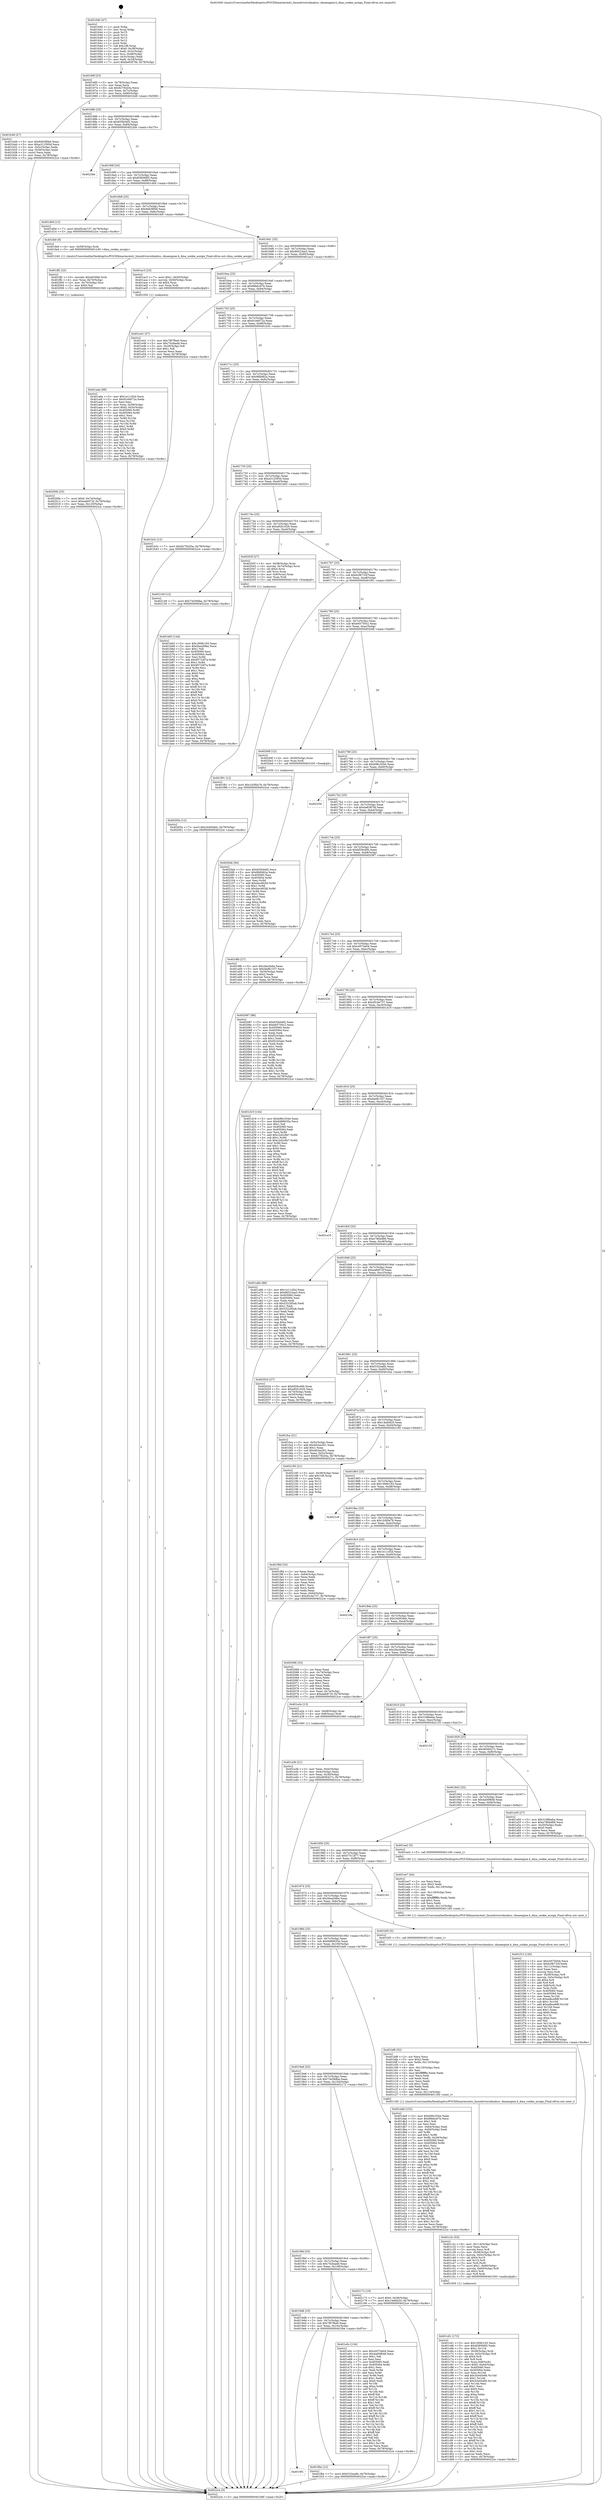 digraph "0x401640" {
  label = "0x401640 (/mnt/c/Users/mathe/Desktop/tcc/POCII/binaries/extr_linuxdriversdmahsu..dmaengine.h_dma_cookie_assign_Final-ollvm.out::main(0))"
  labelloc = "t"
  node[shape=record]

  Entry [label="",width=0.3,height=0.3,shape=circle,fillcolor=black,style=filled]
  "0x40166f" [label="{
     0x40166f [23]\l
     | [instrs]\l
     &nbsp;&nbsp;0x40166f \<+3\>: mov -0x78(%rbp),%eax\l
     &nbsp;&nbsp;0x401672 \<+2\>: mov %eax,%ecx\l
     &nbsp;&nbsp;0x401674 \<+6\>: sub $0x82792d3a,%ecx\l
     &nbsp;&nbsp;0x40167a \<+3\>: mov %eax,-0x7c(%rbp)\l
     &nbsp;&nbsp;0x40167d \<+3\>: mov %ecx,-0x80(%rbp)\l
     &nbsp;&nbsp;0x401680 \<+6\>: je 0000000000401b48 \<main+0x508\>\l
  }"]
  "0x401b48" [label="{
     0x401b48 [27]\l
     | [instrs]\l
     &nbsp;&nbsp;0x401b48 \<+5\>: mov $0x8463f0b6,%eax\l
     &nbsp;&nbsp;0x401b4d \<+5\>: mov $0xa312595d,%ecx\l
     &nbsp;&nbsp;0x401b52 \<+3\>: mov -0x5c(%rbp),%edx\l
     &nbsp;&nbsp;0x401b55 \<+3\>: cmp -0x50(%rbp),%edx\l
     &nbsp;&nbsp;0x401b58 \<+3\>: cmovl %ecx,%eax\l
     &nbsp;&nbsp;0x401b5b \<+3\>: mov %eax,-0x78(%rbp)\l
     &nbsp;&nbsp;0x401b5e \<+5\>: jmp 00000000004022ce \<main+0xc8e\>\l
  }"]
  "0x401686" [label="{
     0x401686 [25]\l
     | [instrs]\l
     &nbsp;&nbsp;0x401686 \<+5\>: jmp 000000000040168b \<main+0x4b\>\l
     &nbsp;&nbsp;0x40168b \<+3\>: mov -0x7c(%rbp),%eax\l
     &nbsp;&nbsp;0x40168e \<+5\>: sub $0x835b0ef2,%eax\l
     &nbsp;&nbsp;0x401693 \<+6\>: mov %eax,-0x84(%rbp)\l
     &nbsp;&nbsp;0x401699 \<+6\>: je 00000000004022bb \<main+0xc7b\>\l
  }"]
  Exit [label="",width=0.3,height=0.3,shape=circle,fillcolor=black,style=filled,peripheries=2]
  "0x4022bb" [label="{
     0x4022bb\l
  }", style=dashed]
  "0x40169f" [label="{
     0x40169f [25]\l
     | [instrs]\l
     &nbsp;&nbsp;0x40169f \<+5\>: jmp 00000000004016a4 \<main+0x64\>\l
     &nbsp;&nbsp;0x4016a4 \<+3\>: mov -0x7c(%rbp),%eax\l
     &nbsp;&nbsp;0x4016a7 \<+5\>: sub $0x838566f2,%eax\l
     &nbsp;&nbsp;0x4016ac \<+6\>: mov %eax,-0x88(%rbp)\l
     &nbsp;&nbsp;0x4016b2 \<+6\>: je 0000000000401d0d \<main+0x6cd\>\l
  }"]
  "0x4020eb" [label="{
     0x4020eb [94]\l
     | [instrs]\l
     &nbsp;&nbsp;0x4020eb \<+5\>: mov $0x835b0ef2,%ecx\l
     &nbsp;&nbsp;0x4020f0 \<+5\>: mov $0x9fdf482a,%edx\l
     &nbsp;&nbsp;0x4020f5 \<+7\>: mov 0x405060,%esi\l
     &nbsp;&nbsp;0x4020fc \<+8\>: mov 0x405064,%r8d\l
     &nbsp;&nbsp;0x402104 \<+3\>: mov %esi,%r9d\l
     &nbsp;&nbsp;0x402107 \<+7\>: add $0x4ec482fd,%r9d\l
     &nbsp;&nbsp;0x40210e \<+4\>: sub $0x1,%r9d\l
     &nbsp;&nbsp;0x402112 \<+7\>: sub $0x4ec482fd,%r9d\l
     &nbsp;&nbsp;0x402119 \<+4\>: imul %r9d,%esi\l
     &nbsp;&nbsp;0x40211d \<+3\>: and $0x1,%esi\l
     &nbsp;&nbsp;0x402120 \<+3\>: cmp $0x0,%esi\l
     &nbsp;&nbsp;0x402123 \<+4\>: sete %r10b\l
     &nbsp;&nbsp;0x402127 \<+4\>: cmp $0xa,%r8d\l
     &nbsp;&nbsp;0x40212b \<+4\>: setl %r11b\l
     &nbsp;&nbsp;0x40212f \<+3\>: mov %r10b,%bl\l
     &nbsp;&nbsp;0x402132 \<+3\>: and %r11b,%bl\l
     &nbsp;&nbsp;0x402135 \<+3\>: xor %r11b,%r10b\l
     &nbsp;&nbsp;0x402138 \<+3\>: or %r10b,%bl\l
     &nbsp;&nbsp;0x40213b \<+3\>: test $0x1,%bl\l
     &nbsp;&nbsp;0x40213e \<+3\>: cmovne %edx,%ecx\l
     &nbsp;&nbsp;0x402141 \<+3\>: mov %ecx,-0x78(%rbp)\l
     &nbsp;&nbsp;0x402144 \<+5\>: jmp 00000000004022ce \<main+0xc8e\>\l
  }"]
  "0x401d0d" [label="{
     0x401d0d [12]\l
     | [instrs]\l
     &nbsp;&nbsp;0x401d0d \<+7\>: movl $0xd5c4e737,-0x78(%rbp)\l
     &nbsp;&nbsp;0x401d14 \<+5\>: jmp 00000000004022ce \<main+0xc8e\>\l
  }"]
  "0x4016b8" [label="{
     0x4016b8 [25]\l
     | [instrs]\l
     &nbsp;&nbsp;0x4016b8 \<+5\>: jmp 00000000004016bd \<main+0x7d\>\l
     &nbsp;&nbsp;0x4016bd \<+3\>: mov -0x7c(%rbp),%eax\l
     &nbsp;&nbsp;0x4016c0 \<+5\>: sub $0x8463f0b6,%eax\l
     &nbsp;&nbsp;0x4016c5 \<+6\>: mov %eax,-0x8c(%rbp)\l
     &nbsp;&nbsp;0x4016cb \<+6\>: je 0000000000401fe9 \<main+0x9a9\>\l
  }"]
  "0x40205a" [label="{
     0x40205a [12]\l
     | [instrs]\l
     &nbsp;&nbsp;0x40205a \<+7\>: movl $0x24493ddc,-0x78(%rbp)\l
     &nbsp;&nbsp;0x402061 \<+5\>: jmp 00000000004022ce \<main+0xc8e\>\l
  }"]
  "0x401fe9" [label="{
     0x401fe9 [9]\l
     | [instrs]\l
     &nbsp;&nbsp;0x401fe9 \<+4\>: mov -0x58(%rbp),%rdi\l
     &nbsp;&nbsp;0x401fed \<+5\>: call 0000000000401240 \<dma_cookie_assign\>\l
     | [calls]\l
     &nbsp;&nbsp;0x401240 \{1\} (/mnt/c/Users/mathe/Desktop/tcc/POCII/binaries/extr_linuxdriversdmahsu..dmaengine.h_dma_cookie_assign_Final-ollvm.out::dma_cookie_assign)\l
  }"]
  "0x4016d1" [label="{
     0x4016d1 [25]\l
     | [instrs]\l
     &nbsp;&nbsp;0x4016d1 \<+5\>: jmp 00000000004016d6 \<main+0x96\>\l
     &nbsp;&nbsp;0x4016d6 \<+3\>: mov -0x7c(%rbp),%eax\l
     &nbsp;&nbsp;0x4016d9 \<+5\>: sub $0x86523aa3,%eax\l
     &nbsp;&nbsp;0x4016de \<+6\>: mov %eax,-0x90(%rbp)\l
     &nbsp;&nbsp;0x4016e4 \<+6\>: je 0000000000401ac3 \<main+0x483\>\l
  }"]
  "0x40200b" [label="{
     0x40200b [25]\l
     | [instrs]\l
     &nbsp;&nbsp;0x40200b \<+7\>: movl $0x0,-0x74(%rbp)\l
     &nbsp;&nbsp;0x402012 \<+7\>: movl $0xeafe972f,-0x78(%rbp)\l
     &nbsp;&nbsp;0x402019 \<+6\>: mov %eax,-0x120(%rbp)\l
     &nbsp;&nbsp;0x40201f \<+5\>: jmp 00000000004022ce \<main+0xc8e\>\l
  }"]
  "0x401ac3" [label="{
     0x401ac3 [23]\l
     | [instrs]\l
     &nbsp;&nbsp;0x401ac3 \<+7\>: movl $0x1,-0x50(%rbp)\l
     &nbsp;&nbsp;0x401aca \<+4\>: movslq -0x50(%rbp),%rax\l
     &nbsp;&nbsp;0x401ace \<+4\>: shl $0x4,%rax\l
     &nbsp;&nbsp;0x401ad2 \<+3\>: mov %rax,%rdi\l
     &nbsp;&nbsp;0x401ad5 \<+5\>: call 0000000000401050 \<malloc@plt\>\l
     | [calls]\l
     &nbsp;&nbsp;0x401050 \{1\} (unknown)\l
  }"]
  "0x4016ea" [label="{
     0x4016ea [25]\l
     | [instrs]\l
     &nbsp;&nbsp;0x4016ea \<+5\>: jmp 00000000004016ef \<main+0xaf\>\l
     &nbsp;&nbsp;0x4016ef \<+3\>: mov -0x7c(%rbp),%eax\l
     &nbsp;&nbsp;0x4016f2 \<+5\>: sub $0x86bbc67b,%eax\l
     &nbsp;&nbsp;0x4016f7 \<+6\>: mov %eax,-0x94(%rbp)\l
     &nbsp;&nbsp;0x4016fd \<+6\>: je 0000000000401e41 \<main+0x801\>\l
  }"]
  "0x401ff2" [label="{
     0x401ff2 [25]\l
     | [instrs]\l
     &nbsp;&nbsp;0x401ff2 \<+10\>: movabs $0x4030b6,%rdi\l
     &nbsp;&nbsp;0x401ffc \<+4\>: mov %rax,-0x70(%rbp)\l
     &nbsp;&nbsp;0x402000 \<+4\>: mov -0x70(%rbp),%rsi\l
     &nbsp;&nbsp;0x402004 \<+2\>: mov $0x0,%al\l
     &nbsp;&nbsp;0x402006 \<+5\>: call 0000000000401040 \<printf@plt\>\l
     | [calls]\l
     &nbsp;&nbsp;0x401040 \{1\} (unknown)\l
  }"]
  "0x401e41" [label="{
     0x401e41 [27]\l
     | [instrs]\l
     &nbsp;&nbsp;0x401e41 \<+5\>: mov $0x7f67fbe0,%eax\l
     &nbsp;&nbsp;0x401e46 \<+5\>: mov $0x75cfaadd,%ecx\l
     &nbsp;&nbsp;0x401e4b \<+3\>: mov -0x29(%rbp),%dl\l
     &nbsp;&nbsp;0x401e4e \<+3\>: test $0x1,%dl\l
     &nbsp;&nbsp;0x401e51 \<+3\>: cmovne %ecx,%eax\l
     &nbsp;&nbsp;0x401e54 \<+3\>: mov %eax,-0x78(%rbp)\l
     &nbsp;&nbsp;0x401e57 \<+5\>: jmp 00000000004022ce \<main+0xc8e\>\l
  }"]
  "0x401703" [label="{
     0x401703 [25]\l
     | [instrs]\l
     &nbsp;&nbsp;0x401703 \<+5\>: jmp 0000000000401708 \<main+0xc8\>\l
     &nbsp;&nbsp;0x401708 \<+3\>: mov -0x7c(%rbp),%eax\l
     &nbsp;&nbsp;0x40170b \<+5\>: sub $0x91eb972a,%eax\l
     &nbsp;&nbsp;0x401710 \<+6\>: mov %eax,-0x98(%rbp)\l
     &nbsp;&nbsp;0x401716 \<+6\>: je 0000000000401b3c \<main+0x4fc\>\l
  }"]
  "0x4019f1" [label="{
     0x4019f1\l
  }", style=dashed]
  "0x401b3c" [label="{
     0x401b3c [12]\l
     | [instrs]\l
     &nbsp;&nbsp;0x401b3c \<+7\>: movl $0x82792d3a,-0x78(%rbp)\l
     &nbsp;&nbsp;0x401b43 \<+5\>: jmp 00000000004022ce \<main+0xc8e\>\l
  }"]
  "0x40171c" [label="{
     0x40171c [25]\l
     | [instrs]\l
     &nbsp;&nbsp;0x40171c \<+5\>: jmp 0000000000401721 \<main+0xe1\>\l
     &nbsp;&nbsp;0x401721 \<+3\>: mov -0x7c(%rbp),%eax\l
     &nbsp;&nbsp;0x401724 \<+5\>: sub $0x9fdf482a,%eax\l
     &nbsp;&nbsp;0x401729 \<+6\>: mov %eax,-0x9c(%rbp)\l
     &nbsp;&nbsp;0x40172f \<+6\>: je 0000000000402149 \<main+0xb09\>\l
  }"]
  "0x401fbe" [label="{
     0x401fbe [12]\l
     | [instrs]\l
     &nbsp;&nbsp;0x401fbe \<+7\>: movl $0xf102ea6b,-0x78(%rbp)\l
     &nbsp;&nbsp;0x401fc5 \<+5\>: jmp 00000000004022ce \<main+0xc8e\>\l
  }"]
  "0x402149" [label="{
     0x402149 [12]\l
     | [instrs]\l
     &nbsp;&nbsp;0x402149 \<+7\>: movl $0x73e59dba,-0x78(%rbp)\l
     &nbsp;&nbsp;0x402150 \<+5\>: jmp 00000000004022ce \<main+0xc8e\>\l
  }"]
  "0x401735" [label="{
     0x401735 [25]\l
     | [instrs]\l
     &nbsp;&nbsp;0x401735 \<+5\>: jmp 000000000040173a \<main+0xfa\>\l
     &nbsp;&nbsp;0x40173a \<+3\>: mov -0x7c(%rbp),%eax\l
     &nbsp;&nbsp;0x40173d \<+5\>: sub $0xa312595d,%eax\l
     &nbsp;&nbsp;0x401742 \<+6\>: mov %eax,-0xa0(%rbp)\l
     &nbsp;&nbsp;0x401748 \<+6\>: je 0000000000401b63 \<main+0x523\>\l
  }"]
  "0x401f13" [label="{
     0x401f13 [126]\l
     | [instrs]\l
     &nbsp;&nbsp;0x401f13 \<+5\>: mov $0xc0570e04,%ecx\l
     &nbsp;&nbsp;0x401f18 \<+5\>: mov $0xb2f6733f,%edx\l
     &nbsp;&nbsp;0x401f1d \<+6\>: mov -0x11c(%rbp),%esi\l
     &nbsp;&nbsp;0x401f23 \<+3\>: imul %eax,%esi\l
     &nbsp;&nbsp;0x401f26 \<+3\>: movslq %esi,%rdi\l
     &nbsp;&nbsp;0x401f29 \<+4\>: mov -0x58(%rbp),%r8\l
     &nbsp;&nbsp;0x401f2d \<+4\>: movslq -0x5c(%rbp),%r9\l
     &nbsp;&nbsp;0x401f31 \<+4\>: shl $0x4,%r9\l
     &nbsp;&nbsp;0x401f35 \<+3\>: add %r9,%r8\l
     &nbsp;&nbsp;0x401f38 \<+4\>: mov 0x8(%r8),%r8\l
     &nbsp;&nbsp;0x401f3c \<+3\>: mov %rdi,(%r8)\l
     &nbsp;&nbsp;0x401f3f \<+7\>: mov 0x405060,%eax\l
     &nbsp;&nbsp;0x401f46 \<+7\>: mov 0x405064,%esi\l
     &nbsp;&nbsp;0x401f4d \<+3\>: mov %eax,%r10d\l
     &nbsp;&nbsp;0x401f50 \<+7\>: sub $0xadbce88f,%r10d\l
     &nbsp;&nbsp;0x401f57 \<+4\>: sub $0x1,%r10d\l
     &nbsp;&nbsp;0x401f5b \<+7\>: add $0xadbce88f,%r10d\l
     &nbsp;&nbsp;0x401f62 \<+4\>: imul %r10d,%eax\l
     &nbsp;&nbsp;0x401f66 \<+3\>: and $0x1,%eax\l
     &nbsp;&nbsp;0x401f69 \<+3\>: cmp $0x0,%eax\l
     &nbsp;&nbsp;0x401f6c \<+4\>: sete %r11b\l
     &nbsp;&nbsp;0x401f70 \<+3\>: cmp $0xa,%esi\l
     &nbsp;&nbsp;0x401f73 \<+3\>: setl %bl\l
     &nbsp;&nbsp;0x401f76 \<+3\>: mov %r11b,%r14b\l
     &nbsp;&nbsp;0x401f79 \<+3\>: and %bl,%r14b\l
     &nbsp;&nbsp;0x401f7c \<+3\>: xor %bl,%r11b\l
     &nbsp;&nbsp;0x401f7f \<+3\>: or %r11b,%r14b\l
     &nbsp;&nbsp;0x401f82 \<+4\>: test $0x1,%r14b\l
     &nbsp;&nbsp;0x401f86 \<+3\>: cmovne %edx,%ecx\l
     &nbsp;&nbsp;0x401f89 \<+3\>: mov %ecx,-0x78(%rbp)\l
     &nbsp;&nbsp;0x401f8c \<+5\>: jmp 00000000004022ce \<main+0xc8e\>\l
  }"]
  "0x401b63" [label="{
     0x401b63 [144]\l
     | [instrs]\l
     &nbsp;&nbsp;0x401b63 \<+5\>: mov $0x1908c193,%eax\l
     &nbsp;&nbsp;0x401b68 \<+5\>: mov $0x5bea59be,%ecx\l
     &nbsp;&nbsp;0x401b6d \<+2\>: mov $0x1,%dl\l
     &nbsp;&nbsp;0x401b6f \<+7\>: mov 0x405060,%esi\l
     &nbsp;&nbsp;0x401b76 \<+7\>: mov 0x405064,%edi\l
     &nbsp;&nbsp;0x401b7d \<+3\>: mov %esi,%r8d\l
     &nbsp;&nbsp;0x401b80 \<+7\>: add $0x95724f7a,%r8d\l
     &nbsp;&nbsp;0x401b87 \<+4\>: sub $0x1,%r8d\l
     &nbsp;&nbsp;0x401b8b \<+7\>: sub $0x95724f7a,%r8d\l
     &nbsp;&nbsp;0x401b92 \<+4\>: imul %r8d,%esi\l
     &nbsp;&nbsp;0x401b96 \<+3\>: and $0x1,%esi\l
     &nbsp;&nbsp;0x401b99 \<+3\>: cmp $0x0,%esi\l
     &nbsp;&nbsp;0x401b9c \<+4\>: sete %r9b\l
     &nbsp;&nbsp;0x401ba0 \<+3\>: cmp $0xa,%edi\l
     &nbsp;&nbsp;0x401ba3 \<+4\>: setl %r10b\l
     &nbsp;&nbsp;0x401ba7 \<+3\>: mov %r9b,%r11b\l
     &nbsp;&nbsp;0x401baa \<+4\>: xor $0xff,%r11b\l
     &nbsp;&nbsp;0x401bae \<+3\>: mov %r10b,%bl\l
     &nbsp;&nbsp;0x401bb1 \<+3\>: xor $0xff,%bl\l
     &nbsp;&nbsp;0x401bb4 \<+3\>: xor $0x0,%dl\l
     &nbsp;&nbsp;0x401bb7 \<+3\>: mov %r11b,%r14b\l
     &nbsp;&nbsp;0x401bba \<+4\>: and $0x0,%r14b\l
     &nbsp;&nbsp;0x401bbe \<+3\>: and %dl,%r9b\l
     &nbsp;&nbsp;0x401bc1 \<+3\>: mov %bl,%r15b\l
     &nbsp;&nbsp;0x401bc4 \<+4\>: and $0x0,%r15b\l
     &nbsp;&nbsp;0x401bc8 \<+3\>: and %dl,%r10b\l
     &nbsp;&nbsp;0x401bcb \<+3\>: or %r9b,%r14b\l
     &nbsp;&nbsp;0x401bce \<+3\>: or %r10b,%r15b\l
     &nbsp;&nbsp;0x401bd1 \<+3\>: xor %r15b,%r14b\l
     &nbsp;&nbsp;0x401bd4 \<+3\>: or %bl,%r11b\l
     &nbsp;&nbsp;0x401bd7 \<+4\>: xor $0xff,%r11b\l
     &nbsp;&nbsp;0x401bdb \<+3\>: or $0x0,%dl\l
     &nbsp;&nbsp;0x401bde \<+3\>: and %dl,%r11b\l
     &nbsp;&nbsp;0x401be1 \<+3\>: or %r11b,%r14b\l
     &nbsp;&nbsp;0x401be4 \<+4\>: test $0x1,%r14b\l
     &nbsp;&nbsp;0x401be8 \<+3\>: cmovne %ecx,%eax\l
     &nbsp;&nbsp;0x401beb \<+3\>: mov %eax,-0x78(%rbp)\l
     &nbsp;&nbsp;0x401bee \<+5\>: jmp 00000000004022ce \<main+0xc8e\>\l
  }"]
  "0x40174e" [label="{
     0x40174e [25]\l
     | [instrs]\l
     &nbsp;&nbsp;0x40174e \<+5\>: jmp 0000000000401753 \<main+0x113\>\l
     &nbsp;&nbsp;0x401753 \<+3\>: mov -0x7c(%rbp),%eax\l
     &nbsp;&nbsp;0x401756 \<+5\>: sub $0xa92b1626,%eax\l
     &nbsp;&nbsp;0x40175b \<+6\>: mov %eax,-0xa4(%rbp)\l
     &nbsp;&nbsp;0x401761 \<+6\>: je 000000000040203f \<main+0x9ff\>\l
  }"]
  "0x401ee7" [label="{
     0x401ee7 [44]\l
     | [instrs]\l
     &nbsp;&nbsp;0x401ee7 \<+2\>: xor %ecx,%ecx\l
     &nbsp;&nbsp;0x401ee9 \<+5\>: mov $0x2,%edx\l
     &nbsp;&nbsp;0x401eee \<+6\>: mov %edx,-0x118(%rbp)\l
     &nbsp;&nbsp;0x401ef4 \<+1\>: cltd\l
     &nbsp;&nbsp;0x401ef5 \<+6\>: mov -0x118(%rbp),%esi\l
     &nbsp;&nbsp;0x401efb \<+2\>: idiv %esi\l
     &nbsp;&nbsp;0x401efd \<+6\>: imul $0xfffffffe,%edx,%edx\l
     &nbsp;&nbsp;0x401f03 \<+3\>: sub $0x1,%ecx\l
     &nbsp;&nbsp;0x401f06 \<+2\>: sub %ecx,%edx\l
     &nbsp;&nbsp;0x401f08 \<+6\>: mov %edx,-0x11c(%rbp)\l
     &nbsp;&nbsp;0x401f0e \<+5\>: call 0000000000401160 \<next_i\>\l
     | [calls]\l
     &nbsp;&nbsp;0x401160 \{1\} (/mnt/c/Users/mathe/Desktop/tcc/POCII/binaries/extr_linuxdriversdmahsu..dmaengine.h_dma_cookie_assign_Final-ollvm.out::next_i)\l
  }"]
  "0x40203f" [label="{
     0x40203f [27]\l
     | [instrs]\l
     &nbsp;&nbsp;0x40203f \<+4\>: mov -0x58(%rbp),%rax\l
     &nbsp;&nbsp;0x402043 \<+4\>: movslq -0x74(%rbp),%rcx\l
     &nbsp;&nbsp;0x402047 \<+4\>: shl $0x4,%rcx\l
     &nbsp;&nbsp;0x40204b \<+3\>: add %rcx,%rax\l
     &nbsp;&nbsp;0x40204e \<+4\>: mov 0x8(%rax),%rax\l
     &nbsp;&nbsp;0x402052 \<+3\>: mov %rax,%rdi\l
     &nbsp;&nbsp;0x402055 \<+5\>: call 0000000000401030 \<free@plt\>\l
     | [calls]\l
     &nbsp;&nbsp;0x401030 \{1\} (unknown)\l
  }"]
  "0x401767" [label="{
     0x401767 [25]\l
     | [instrs]\l
     &nbsp;&nbsp;0x401767 \<+5\>: jmp 000000000040176c \<main+0x12c\>\l
     &nbsp;&nbsp;0x40176c \<+3\>: mov -0x7c(%rbp),%eax\l
     &nbsp;&nbsp;0x40176f \<+5\>: sub $0xb2f6733f,%eax\l
     &nbsp;&nbsp;0x401774 \<+6\>: mov %eax,-0xa8(%rbp)\l
     &nbsp;&nbsp;0x40177a \<+6\>: je 0000000000401f91 \<main+0x951\>\l
  }"]
  "0x4019d8" [label="{
     0x4019d8 [25]\l
     | [instrs]\l
     &nbsp;&nbsp;0x4019d8 \<+5\>: jmp 00000000004019dd \<main+0x39d\>\l
     &nbsp;&nbsp;0x4019dd \<+3\>: mov -0x7c(%rbp),%eax\l
     &nbsp;&nbsp;0x4019e0 \<+5\>: sub $0x7f67fbe0,%eax\l
     &nbsp;&nbsp;0x4019e5 \<+6\>: mov %eax,-0x10c(%rbp)\l
     &nbsp;&nbsp;0x4019eb \<+6\>: je 0000000000401fbe \<main+0x97e\>\l
  }"]
  "0x401f91" [label="{
     0x401f91 [12]\l
     | [instrs]\l
     &nbsp;&nbsp;0x401f91 \<+7\>: movl $0x1b5f0a78,-0x78(%rbp)\l
     &nbsp;&nbsp;0x401f98 \<+5\>: jmp 00000000004022ce \<main+0xc8e\>\l
  }"]
  "0x401780" [label="{
     0x401780 [25]\l
     | [instrs]\l
     &nbsp;&nbsp;0x401780 \<+5\>: jmp 0000000000401785 \<main+0x145\>\l
     &nbsp;&nbsp;0x401785 \<+3\>: mov -0x7c(%rbp),%eax\l
     &nbsp;&nbsp;0x401788 \<+5\>: sub $0xb65750c2,%eax\l
     &nbsp;&nbsp;0x40178d \<+6\>: mov %eax,-0xac(%rbp)\l
     &nbsp;&nbsp;0x401793 \<+6\>: je 00000000004020df \<main+0xa9f\>\l
  }"]
  "0x401e5c" [label="{
     0x401e5c [134]\l
     | [instrs]\l
     &nbsp;&nbsp;0x401e5c \<+5\>: mov $0xc0570e04,%eax\l
     &nbsp;&nbsp;0x401e61 \<+5\>: mov $0x4a00f648,%ecx\l
     &nbsp;&nbsp;0x401e66 \<+2\>: mov $0x1,%dl\l
     &nbsp;&nbsp;0x401e68 \<+2\>: xor %esi,%esi\l
     &nbsp;&nbsp;0x401e6a \<+7\>: mov 0x405060,%edi\l
     &nbsp;&nbsp;0x401e71 \<+8\>: mov 0x405064,%r8d\l
     &nbsp;&nbsp;0x401e79 \<+3\>: sub $0x1,%esi\l
     &nbsp;&nbsp;0x401e7c \<+3\>: mov %edi,%r9d\l
     &nbsp;&nbsp;0x401e7f \<+3\>: add %esi,%r9d\l
     &nbsp;&nbsp;0x401e82 \<+4\>: imul %r9d,%edi\l
     &nbsp;&nbsp;0x401e86 \<+3\>: and $0x1,%edi\l
     &nbsp;&nbsp;0x401e89 \<+3\>: cmp $0x0,%edi\l
     &nbsp;&nbsp;0x401e8c \<+4\>: sete %r10b\l
     &nbsp;&nbsp;0x401e90 \<+4\>: cmp $0xa,%r8d\l
     &nbsp;&nbsp;0x401e94 \<+4\>: setl %r11b\l
     &nbsp;&nbsp;0x401e98 \<+3\>: mov %r10b,%bl\l
     &nbsp;&nbsp;0x401e9b \<+3\>: xor $0xff,%bl\l
     &nbsp;&nbsp;0x401e9e \<+3\>: mov %r11b,%r14b\l
     &nbsp;&nbsp;0x401ea1 \<+4\>: xor $0xff,%r14b\l
     &nbsp;&nbsp;0x401ea5 \<+3\>: xor $0x1,%dl\l
     &nbsp;&nbsp;0x401ea8 \<+3\>: mov %bl,%r15b\l
     &nbsp;&nbsp;0x401eab \<+4\>: and $0xff,%r15b\l
     &nbsp;&nbsp;0x401eaf \<+3\>: and %dl,%r10b\l
     &nbsp;&nbsp;0x401eb2 \<+3\>: mov %r14b,%r12b\l
     &nbsp;&nbsp;0x401eb5 \<+4\>: and $0xff,%r12b\l
     &nbsp;&nbsp;0x401eb9 \<+3\>: and %dl,%r11b\l
     &nbsp;&nbsp;0x401ebc \<+3\>: or %r10b,%r15b\l
     &nbsp;&nbsp;0x401ebf \<+3\>: or %r11b,%r12b\l
     &nbsp;&nbsp;0x401ec2 \<+3\>: xor %r12b,%r15b\l
     &nbsp;&nbsp;0x401ec5 \<+3\>: or %r14b,%bl\l
     &nbsp;&nbsp;0x401ec8 \<+3\>: xor $0xff,%bl\l
     &nbsp;&nbsp;0x401ecb \<+3\>: or $0x1,%dl\l
     &nbsp;&nbsp;0x401ece \<+2\>: and %dl,%bl\l
     &nbsp;&nbsp;0x401ed0 \<+3\>: or %bl,%r15b\l
     &nbsp;&nbsp;0x401ed3 \<+4\>: test $0x1,%r15b\l
     &nbsp;&nbsp;0x401ed7 \<+3\>: cmovne %ecx,%eax\l
     &nbsp;&nbsp;0x401eda \<+3\>: mov %eax,-0x78(%rbp)\l
     &nbsp;&nbsp;0x401edd \<+5\>: jmp 00000000004022ce \<main+0xc8e\>\l
  }"]
  "0x4020df" [label="{
     0x4020df [12]\l
     | [instrs]\l
     &nbsp;&nbsp;0x4020df \<+4\>: mov -0x58(%rbp),%rax\l
     &nbsp;&nbsp;0x4020e3 \<+3\>: mov %rax,%rdi\l
     &nbsp;&nbsp;0x4020e6 \<+5\>: call 0000000000401030 \<free@plt\>\l
     | [calls]\l
     &nbsp;&nbsp;0x401030 \{1\} (unknown)\l
  }"]
  "0x401799" [label="{
     0x401799 [25]\l
     | [instrs]\l
     &nbsp;&nbsp;0x401799 \<+5\>: jmp 000000000040179e \<main+0x15e\>\l
     &nbsp;&nbsp;0x40179e \<+3\>: mov -0x7c(%rbp),%eax\l
     &nbsp;&nbsp;0x4017a1 \<+5\>: sub $0xb96c3544,%eax\l
     &nbsp;&nbsp;0x4017a6 \<+6\>: mov %eax,-0xb0(%rbp)\l
     &nbsp;&nbsp;0x4017ac \<+6\>: je 0000000000402250 \<main+0xc10\>\l
  }"]
  "0x4019bf" [label="{
     0x4019bf [25]\l
     | [instrs]\l
     &nbsp;&nbsp;0x4019bf \<+5\>: jmp 00000000004019c4 \<main+0x384\>\l
     &nbsp;&nbsp;0x4019c4 \<+3\>: mov -0x7c(%rbp),%eax\l
     &nbsp;&nbsp;0x4019c7 \<+5\>: sub $0x75cfaadd,%eax\l
     &nbsp;&nbsp;0x4019cc \<+6\>: mov %eax,-0x108(%rbp)\l
     &nbsp;&nbsp;0x4019d2 \<+6\>: je 0000000000401e5c \<main+0x81c\>\l
  }"]
  "0x402250" [label="{
     0x402250\l
  }", style=dashed]
  "0x4017b2" [label="{
     0x4017b2 [25]\l
     | [instrs]\l
     &nbsp;&nbsp;0x4017b2 \<+5\>: jmp 00000000004017b7 \<main+0x177\>\l
     &nbsp;&nbsp;0x4017b7 \<+3\>: mov -0x7c(%rbp),%eax\l
     &nbsp;&nbsp;0x4017ba \<+5\>: sub $0xbe8387fd,%eax\l
     &nbsp;&nbsp;0x4017bf \<+6\>: mov %eax,-0xb4(%rbp)\l
     &nbsp;&nbsp;0x4017c5 \<+6\>: je 00000000004019fb \<main+0x3bb\>\l
  }"]
  "0x402172" [label="{
     0x402172 [19]\l
     | [instrs]\l
     &nbsp;&nbsp;0x402172 \<+7\>: movl $0x0,-0x38(%rbp)\l
     &nbsp;&nbsp;0x402179 \<+7\>: movl $0x14efd420,-0x78(%rbp)\l
     &nbsp;&nbsp;0x402180 \<+5\>: jmp 00000000004022ce \<main+0xc8e\>\l
  }"]
  "0x4019fb" [label="{
     0x4019fb [27]\l
     | [instrs]\l
     &nbsp;&nbsp;0x4019fb \<+5\>: mov $0x2fac0e6a,%eax\l
     &nbsp;&nbsp;0x401a00 \<+5\>: mov $0xdad81337,%ecx\l
     &nbsp;&nbsp;0x401a05 \<+3\>: mov -0x34(%rbp),%edx\l
     &nbsp;&nbsp;0x401a08 \<+3\>: cmp $0x2,%edx\l
     &nbsp;&nbsp;0x401a0b \<+3\>: cmovne %ecx,%eax\l
     &nbsp;&nbsp;0x401a0e \<+3\>: mov %eax,-0x78(%rbp)\l
     &nbsp;&nbsp;0x401a11 \<+5\>: jmp 00000000004022ce \<main+0xc8e\>\l
  }"]
  "0x4017cb" [label="{
     0x4017cb [25]\l
     | [instrs]\l
     &nbsp;&nbsp;0x4017cb \<+5\>: jmp 00000000004017d0 \<main+0x190\>\l
     &nbsp;&nbsp;0x4017d0 \<+3\>: mov -0x7c(%rbp),%eax\l
     &nbsp;&nbsp;0x4017d3 \<+5\>: sub $0xbf29cd0b,%eax\l
     &nbsp;&nbsp;0x4017d8 \<+6\>: mov %eax,-0xb8(%rbp)\l
     &nbsp;&nbsp;0x4017de \<+6\>: je 0000000000402087 \<main+0xa47\>\l
  }"]
  "0x4022ce" [label="{
     0x4022ce [5]\l
     | [instrs]\l
     &nbsp;&nbsp;0x4022ce \<+5\>: jmp 000000000040166f \<main+0x2f\>\l
  }"]
  "0x401640" [label="{
     0x401640 [47]\l
     | [instrs]\l
     &nbsp;&nbsp;0x401640 \<+1\>: push %rbp\l
     &nbsp;&nbsp;0x401641 \<+3\>: mov %rsp,%rbp\l
     &nbsp;&nbsp;0x401644 \<+2\>: push %r15\l
     &nbsp;&nbsp;0x401646 \<+2\>: push %r14\l
     &nbsp;&nbsp;0x401648 \<+2\>: push %r13\l
     &nbsp;&nbsp;0x40164a \<+2\>: push %r12\l
     &nbsp;&nbsp;0x40164c \<+1\>: push %rbx\l
     &nbsp;&nbsp;0x40164d \<+7\>: sub $0x108,%rsp\l
     &nbsp;&nbsp;0x401654 \<+7\>: movl $0x0,-0x38(%rbp)\l
     &nbsp;&nbsp;0x40165b \<+3\>: mov %edi,-0x3c(%rbp)\l
     &nbsp;&nbsp;0x40165e \<+4\>: mov %rsi,-0x48(%rbp)\l
     &nbsp;&nbsp;0x401662 \<+3\>: mov -0x3c(%rbp),%edi\l
     &nbsp;&nbsp;0x401665 \<+3\>: mov %edi,-0x34(%rbp)\l
     &nbsp;&nbsp;0x401668 \<+7\>: movl $0xbe8387fd,-0x78(%rbp)\l
  }"]
  "0x4019a6" [label="{
     0x4019a6 [25]\l
     | [instrs]\l
     &nbsp;&nbsp;0x4019a6 \<+5\>: jmp 00000000004019ab \<main+0x36b\>\l
     &nbsp;&nbsp;0x4019ab \<+3\>: mov -0x7c(%rbp),%eax\l
     &nbsp;&nbsp;0x4019ae \<+5\>: sub $0x73e59dba,%eax\l
     &nbsp;&nbsp;0x4019b3 \<+6\>: mov %eax,-0x104(%rbp)\l
     &nbsp;&nbsp;0x4019b9 \<+6\>: je 0000000000402172 \<main+0xb32\>\l
  }"]
  "0x402087" [label="{
     0x402087 [88]\l
     | [instrs]\l
     &nbsp;&nbsp;0x402087 \<+5\>: mov $0x835b0ef2,%eax\l
     &nbsp;&nbsp;0x40208c \<+5\>: mov $0xb65750c2,%ecx\l
     &nbsp;&nbsp;0x402091 \<+7\>: mov 0x405060,%edx\l
     &nbsp;&nbsp;0x402098 \<+7\>: mov 0x405064,%esi\l
     &nbsp;&nbsp;0x40209f \<+2\>: mov %edx,%edi\l
     &nbsp;&nbsp;0x4020a1 \<+6\>: sub $0xf5243abc,%edi\l
     &nbsp;&nbsp;0x4020a7 \<+3\>: sub $0x1,%edi\l
     &nbsp;&nbsp;0x4020aa \<+6\>: add $0xf5243abc,%edi\l
     &nbsp;&nbsp;0x4020b0 \<+3\>: imul %edi,%edx\l
     &nbsp;&nbsp;0x4020b3 \<+3\>: and $0x1,%edx\l
     &nbsp;&nbsp;0x4020b6 \<+3\>: cmp $0x0,%edx\l
     &nbsp;&nbsp;0x4020b9 \<+4\>: sete %r8b\l
     &nbsp;&nbsp;0x4020bd \<+3\>: cmp $0xa,%esi\l
     &nbsp;&nbsp;0x4020c0 \<+4\>: setl %r9b\l
     &nbsp;&nbsp;0x4020c4 \<+3\>: mov %r8b,%r10b\l
     &nbsp;&nbsp;0x4020c7 \<+3\>: and %r9b,%r10b\l
     &nbsp;&nbsp;0x4020ca \<+3\>: xor %r9b,%r8b\l
     &nbsp;&nbsp;0x4020cd \<+3\>: or %r8b,%r10b\l
     &nbsp;&nbsp;0x4020d0 \<+4\>: test $0x1,%r10b\l
     &nbsp;&nbsp;0x4020d4 \<+3\>: cmovne %ecx,%eax\l
     &nbsp;&nbsp;0x4020d7 \<+3\>: mov %eax,-0x78(%rbp)\l
     &nbsp;&nbsp;0x4020da \<+5\>: jmp 00000000004022ce \<main+0xc8e\>\l
  }"]
  "0x4017e4" [label="{
     0x4017e4 [25]\l
     | [instrs]\l
     &nbsp;&nbsp;0x4017e4 \<+5\>: jmp 00000000004017e9 \<main+0x1a9\>\l
     &nbsp;&nbsp;0x4017e9 \<+3\>: mov -0x7c(%rbp),%eax\l
     &nbsp;&nbsp;0x4017ec \<+5\>: sub $0xc0570e04,%eax\l
     &nbsp;&nbsp;0x4017f1 \<+6\>: mov %eax,-0xbc(%rbp)\l
     &nbsp;&nbsp;0x4017f7 \<+6\>: je 000000000040225c \<main+0xc1c\>\l
  }"]
  "0x401da9" [label="{
     0x401da9 [152]\l
     | [instrs]\l
     &nbsp;&nbsp;0x401da9 \<+5\>: mov $0xb96c3544,%eax\l
     &nbsp;&nbsp;0x401dae \<+5\>: mov $0x86bbc67b,%ecx\l
     &nbsp;&nbsp;0x401db3 \<+2\>: mov $0x1,%dl\l
     &nbsp;&nbsp;0x401db5 \<+2\>: xor %esi,%esi\l
     &nbsp;&nbsp;0x401db7 \<+3\>: mov -0x64(%rbp),%edi\l
     &nbsp;&nbsp;0x401dba \<+3\>: cmp -0x60(%rbp),%edi\l
     &nbsp;&nbsp;0x401dbd \<+4\>: setl %r8b\l
     &nbsp;&nbsp;0x401dc1 \<+4\>: and $0x1,%r8b\l
     &nbsp;&nbsp;0x401dc5 \<+4\>: mov %r8b,-0x29(%rbp)\l
     &nbsp;&nbsp;0x401dc9 \<+7\>: mov 0x405060,%edi\l
     &nbsp;&nbsp;0x401dd0 \<+8\>: mov 0x405064,%r9d\l
     &nbsp;&nbsp;0x401dd8 \<+3\>: sub $0x1,%esi\l
     &nbsp;&nbsp;0x401ddb \<+3\>: mov %edi,%r10d\l
     &nbsp;&nbsp;0x401dde \<+3\>: add %esi,%r10d\l
     &nbsp;&nbsp;0x401de1 \<+4\>: imul %r10d,%edi\l
     &nbsp;&nbsp;0x401de5 \<+3\>: and $0x1,%edi\l
     &nbsp;&nbsp;0x401de8 \<+3\>: cmp $0x0,%edi\l
     &nbsp;&nbsp;0x401deb \<+4\>: sete %r8b\l
     &nbsp;&nbsp;0x401def \<+4\>: cmp $0xa,%r9d\l
     &nbsp;&nbsp;0x401df3 \<+4\>: setl %r11b\l
     &nbsp;&nbsp;0x401df7 \<+3\>: mov %r8b,%bl\l
     &nbsp;&nbsp;0x401dfa \<+3\>: xor $0xff,%bl\l
     &nbsp;&nbsp;0x401dfd \<+3\>: mov %r11b,%r14b\l
     &nbsp;&nbsp;0x401e00 \<+4\>: xor $0xff,%r14b\l
     &nbsp;&nbsp;0x401e04 \<+3\>: xor $0x1,%dl\l
     &nbsp;&nbsp;0x401e07 \<+3\>: mov %bl,%r15b\l
     &nbsp;&nbsp;0x401e0a \<+4\>: and $0xff,%r15b\l
     &nbsp;&nbsp;0x401e0e \<+3\>: and %dl,%r8b\l
     &nbsp;&nbsp;0x401e11 \<+3\>: mov %r14b,%r12b\l
     &nbsp;&nbsp;0x401e14 \<+4\>: and $0xff,%r12b\l
     &nbsp;&nbsp;0x401e18 \<+3\>: and %dl,%r11b\l
     &nbsp;&nbsp;0x401e1b \<+3\>: or %r8b,%r15b\l
     &nbsp;&nbsp;0x401e1e \<+3\>: or %r11b,%r12b\l
     &nbsp;&nbsp;0x401e21 \<+3\>: xor %r12b,%r15b\l
     &nbsp;&nbsp;0x401e24 \<+3\>: or %r14b,%bl\l
     &nbsp;&nbsp;0x401e27 \<+3\>: xor $0xff,%bl\l
     &nbsp;&nbsp;0x401e2a \<+3\>: or $0x1,%dl\l
     &nbsp;&nbsp;0x401e2d \<+2\>: and %dl,%bl\l
     &nbsp;&nbsp;0x401e2f \<+3\>: or %bl,%r15b\l
     &nbsp;&nbsp;0x401e32 \<+4\>: test $0x1,%r15b\l
     &nbsp;&nbsp;0x401e36 \<+3\>: cmovne %ecx,%eax\l
     &nbsp;&nbsp;0x401e39 \<+3\>: mov %eax,-0x78(%rbp)\l
     &nbsp;&nbsp;0x401e3c \<+5\>: jmp 00000000004022ce \<main+0xc8e\>\l
  }"]
  "0x40225c" [label="{
     0x40225c\l
  }", style=dashed]
  "0x4017fd" [label="{
     0x4017fd [25]\l
     | [instrs]\l
     &nbsp;&nbsp;0x4017fd \<+5\>: jmp 0000000000401802 \<main+0x1c2\>\l
     &nbsp;&nbsp;0x401802 \<+3\>: mov -0x7c(%rbp),%eax\l
     &nbsp;&nbsp;0x401805 \<+5\>: sub $0xd5c4e737,%eax\l
     &nbsp;&nbsp;0x40180a \<+6\>: mov %eax,-0xc0(%rbp)\l
     &nbsp;&nbsp;0x401810 \<+6\>: je 0000000000401d19 \<main+0x6d9\>\l
  }"]
  "0x401c61" [label="{
     0x401c61 [172]\l
     | [instrs]\l
     &nbsp;&nbsp;0x401c61 \<+5\>: mov $0x1908c193,%ecx\l
     &nbsp;&nbsp;0x401c66 \<+5\>: mov $0x838566f2,%edx\l
     &nbsp;&nbsp;0x401c6b \<+3\>: mov $0x1,%r11b\l
     &nbsp;&nbsp;0x401c6e \<+4\>: mov -0x58(%rbp),%rdi\l
     &nbsp;&nbsp;0x401c72 \<+4\>: movslq -0x5c(%rbp),%r8\l
     &nbsp;&nbsp;0x401c76 \<+4\>: shl $0x4,%r8\l
     &nbsp;&nbsp;0x401c7a \<+3\>: add %r8,%rdi\l
     &nbsp;&nbsp;0x401c7d \<+4\>: mov %rax,0x8(%rdi)\l
     &nbsp;&nbsp;0x401c81 \<+7\>: movl $0x0,-0x64(%rbp)\l
     &nbsp;&nbsp;0x401c88 \<+7\>: mov 0x405060,%esi\l
     &nbsp;&nbsp;0x401c8f \<+7\>: mov 0x405064,%ebx\l
     &nbsp;&nbsp;0x401c96 \<+3\>: mov %esi,%r14d\l
     &nbsp;&nbsp;0x401c99 \<+7\>: add $0x3cb45e66,%r14d\l
     &nbsp;&nbsp;0x401ca0 \<+4\>: sub $0x1,%r14d\l
     &nbsp;&nbsp;0x401ca4 \<+7\>: sub $0x3cb45e66,%r14d\l
     &nbsp;&nbsp;0x401cab \<+4\>: imul %r14d,%esi\l
     &nbsp;&nbsp;0x401caf \<+3\>: and $0x1,%esi\l
     &nbsp;&nbsp;0x401cb2 \<+3\>: cmp $0x0,%esi\l
     &nbsp;&nbsp;0x401cb5 \<+4\>: sete %r15b\l
     &nbsp;&nbsp;0x401cb9 \<+3\>: cmp $0xa,%ebx\l
     &nbsp;&nbsp;0x401cbc \<+4\>: setl %r12b\l
     &nbsp;&nbsp;0x401cc0 \<+3\>: mov %r15b,%r13b\l
     &nbsp;&nbsp;0x401cc3 \<+4\>: xor $0xff,%r13b\l
     &nbsp;&nbsp;0x401cc7 \<+3\>: mov %r12b,%al\l
     &nbsp;&nbsp;0x401cca \<+2\>: xor $0xff,%al\l
     &nbsp;&nbsp;0x401ccc \<+4\>: xor $0x1,%r11b\l
     &nbsp;&nbsp;0x401cd0 \<+3\>: mov %r13b,%sil\l
     &nbsp;&nbsp;0x401cd3 \<+4\>: and $0xff,%sil\l
     &nbsp;&nbsp;0x401cd7 \<+3\>: and %r11b,%r15b\l
     &nbsp;&nbsp;0x401cda \<+3\>: mov %al,%dil\l
     &nbsp;&nbsp;0x401cdd \<+4\>: and $0xff,%dil\l
     &nbsp;&nbsp;0x401ce1 \<+3\>: and %r11b,%r12b\l
     &nbsp;&nbsp;0x401ce4 \<+3\>: or %r15b,%sil\l
     &nbsp;&nbsp;0x401ce7 \<+3\>: or %r12b,%dil\l
     &nbsp;&nbsp;0x401cea \<+3\>: xor %dil,%sil\l
     &nbsp;&nbsp;0x401ced \<+3\>: or %al,%r13b\l
     &nbsp;&nbsp;0x401cf0 \<+4\>: xor $0xff,%r13b\l
     &nbsp;&nbsp;0x401cf4 \<+4\>: or $0x1,%r11b\l
     &nbsp;&nbsp;0x401cf8 \<+3\>: and %r11b,%r13b\l
     &nbsp;&nbsp;0x401cfb \<+3\>: or %r13b,%sil\l
     &nbsp;&nbsp;0x401cfe \<+4\>: test $0x1,%sil\l
     &nbsp;&nbsp;0x401d02 \<+3\>: cmovne %edx,%ecx\l
     &nbsp;&nbsp;0x401d05 \<+3\>: mov %ecx,-0x78(%rbp)\l
     &nbsp;&nbsp;0x401d08 \<+5\>: jmp 00000000004022ce \<main+0xc8e\>\l
  }"]
  "0x401d19" [label="{
     0x401d19 [144]\l
     | [instrs]\l
     &nbsp;&nbsp;0x401d19 \<+5\>: mov $0xb96c3544,%eax\l
     &nbsp;&nbsp;0x401d1e \<+5\>: mov $0x6d89035e,%ecx\l
     &nbsp;&nbsp;0x401d23 \<+2\>: mov $0x1,%dl\l
     &nbsp;&nbsp;0x401d25 \<+7\>: mov 0x405060,%esi\l
     &nbsp;&nbsp;0x401d2c \<+7\>: mov 0x405064,%edi\l
     &nbsp;&nbsp;0x401d33 \<+3\>: mov %esi,%r8d\l
     &nbsp;&nbsp;0x401d36 \<+7\>: add $0xc2d2c6b7,%r8d\l
     &nbsp;&nbsp;0x401d3d \<+4\>: sub $0x1,%r8d\l
     &nbsp;&nbsp;0x401d41 \<+7\>: sub $0xc2d2c6b7,%r8d\l
     &nbsp;&nbsp;0x401d48 \<+4\>: imul %r8d,%esi\l
     &nbsp;&nbsp;0x401d4c \<+3\>: and $0x1,%esi\l
     &nbsp;&nbsp;0x401d4f \<+3\>: cmp $0x0,%esi\l
     &nbsp;&nbsp;0x401d52 \<+4\>: sete %r9b\l
     &nbsp;&nbsp;0x401d56 \<+3\>: cmp $0xa,%edi\l
     &nbsp;&nbsp;0x401d59 \<+4\>: setl %r10b\l
     &nbsp;&nbsp;0x401d5d \<+3\>: mov %r9b,%r11b\l
     &nbsp;&nbsp;0x401d60 \<+4\>: xor $0xff,%r11b\l
     &nbsp;&nbsp;0x401d64 \<+3\>: mov %r10b,%bl\l
     &nbsp;&nbsp;0x401d67 \<+3\>: xor $0xff,%bl\l
     &nbsp;&nbsp;0x401d6a \<+3\>: xor $0x0,%dl\l
     &nbsp;&nbsp;0x401d6d \<+3\>: mov %r11b,%r14b\l
     &nbsp;&nbsp;0x401d70 \<+4\>: and $0x0,%r14b\l
     &nbsp;&nbsp;0x401d74 \<+3\>: and %dl,%r9b\l
     &nbsp;&nbsp;0x401d77 \<+3\>: mov %bl,%r15b\l
     &nbsp;&nbsp;0x401d7a \<+4\>: and $0x0,%r15b\l
     &nbsp;&nbsp;0x401d7e \<+3\>: and %dl,%r10b\l
     &nbsp;&nbsp;0x401d81 \<+3\>: or %r9b,%r14b\l
     &nbsp;&nbsp;0x401d84 \<+3\>: or %r10b,%r15b\l
     &nbsp;&nbsp;0x401d87 \<+3\>: xor %r15b,%r14b\l
     &nbsp;&nbsp;0x401d8a \<+3\>: or %bl,%r11b\l
     &nbsp;&nbsp;0x401d8d \<+4\>: xor $0xff,%r11b\l
     &nbsp;&nbsp;0x401d91 \<+3\>: or $0x0,%dl\l
     &nbsp;&nbsp;0x401d94 \<+3\>: and %dl,%r11b\l
     &nbsp;&nbsp;0x401d97 \<+3\>: or %r11b,%r14b\l
     &nbsp;&nbsp;0x401d9a \<+4\>: test $0x1,%r14b\l
     &nbsp;&nbsp;0x401d9e \<+3\>: cmovne %ecx,%eax\l
     &nbsp;&nbsp;0x401da1 \<+3\>: mov %eax,-0x78(%rbp)\l
     &nbsp;&nbsp;0x401da4 \<+5\>: jmp 00000000004022ce \<main+0xc8e\>\l
  }"]
  "0x401816" [label="{
     0x401816 [25]\l
     | [instrs]\l
     &nbsp;&nbsp;0x401816 \<+5\>: jmp 000000000040181b \<main+0x1db\>\l
     &nbsp;&nbsp;0x40181b \<+3\>: mov -0x7c(%rbp),%eax\l
     &nbsp;&nbsp;0x40181e \<+5\>: sub $0xdad81337,%eax\l
     &nbsp;&nbsp;0x401823 \<+6\>: mov %eax,-0xc4(%rbp)\l
     &nbsp;&nbsp;0x401829 \<+6\>: je 0000000000401a16 \<main+0x3d6\>\l
  }"]
  "0x401c2c" [label="{
     0x401c2c [53]\l
     | [instrs]\l
     &nbsp;&nbsp;0x401c2c \<+6\>: mov -0x114(%rbp),%ecx\l
     &nbsp;&nbsp;0x401c32 \<+3\>: imul %eax,%ecx\l
     &nbsp;&nbsp;0x401c35 \<+3\>: movslq %ecx,%r8\l
     &nbsp;&nbsp;0x401c38 \<+4\>: mov -0x58(%rbp),%r9\l
     &nbsp;&nbsp;0x401c3c \<+4\>: movslq -0x5c(%rbp),%r10\l
     &nbsp;&nbsp;0x401c40 \<+4\>: shl $0x4,%r10\l
     &nbsp;&nbsp;0x401c44 \<+3\>: add %r10,%r9\l
     &nbsp;&nbsp;0x401c47 \<+3\>: mov %r8,(%r9)\l
     &nbsp;&nbsp;0x401c4a \<+7\>: movl $0x1,-0x60(%rbp)\l
     &nbsp;&nbsp;0x401c51 \<+4\>: movslq -0x60(%rbp),%r8\l
     &nbsp;&nbsp;0x401c55 \<+4\>: shl $0x3,%r8\l
     &nbsp;&nbsp;0x401c59 \<+3\>: mov %r8,%rdi\l
     &nbsp;&nbsp;0x401c5c \<+5\>: call 0000000000401050 \<malloc@plt\>\l
     | [calls]\l
     &nbsp;&nbsp;0x401050 \{1\} (unknown)\l
  }"]
  "0x401a16" [label="{
     0x401a16\l
  }", style=dashed]
  "0x40182f" [label="{
     0x40182f [25]\l
     | [instrs]\l
     &nbsp;&nbsp;0x40182f \<+5\>: jmp 0000000000401834 \<main+0x1f4\>\l
     &nbsp;&nbsp;0x401834 \<+3\>: mov -0x7c(%rbp),%eax\l
     &nbsp;&nbsp;0x401837 \<+5\>: sub $0xe78bbd66,%eax\l
     &nbsp;&nbsp;0x40183c \<+6\>: mov %eax,-0xc8(%rbp)\l
     &nbsp;&nbsp;0x401842 \<+6\>: je 0000000000401a6b \<main+0x42b\>\l
  }"]
  "0x401bf8" [label="{
     0x401bf8 [52]\l
     | [instrs]\l
     &nbsp;&nbsp;0x401bf8 \<+2\>: xor %ecx,%ecx\l
     &nbsp;&nbsp;0x401bfa \<+5\>: mov $0x2,%edx\l
     &nbsp;&nbsp;0x401bff \<+6\>: mov %edx,-0x110(%rbp)\l
     &nbsp;&nbsp;0x401c05 \<+1\>: cltd\l
     &nbsp;&nbsp;0x401c06 \<+6\>: mov -0x110(%rbp),%esi\l
     &nbsp;&nbsp;0x401c0c \<+2\>: idiv %esi\l
     &nbsp;&nbsp;0x401c0e \<+6\>: imul $0xfffffffe,%edx,%edx\l
     &nbsp;&nbsp;0x401c14 \<+2\>: mov %ecx,%edi\l
     &nbsp;&nbsp;0x401c16 \<+2\>: sub %edx,%edi\l
     &nbsp;&nbsp;0x401c18 \<+2\>: mov %ecx,%edx\l
     &nbsp;&nbsp;0x401c1a \<+3\>: sub $0x1,%edx\l
     &nbsp;&nbsp;0x401c1d \<+2\>: add %edx,%edi\l
     &nbsp;&nbsp;0x401c1f \<+2\>: sub %edi,%ecx\l
     &nbsp;&nbsp;0x401c21 \<+6\>: mov %ecx,-0x114(%rbp)\l
     &nbsp;&nbsp;0x401c27 \<+5\>: call 0000000000401160 \<next_i\>\l
     | [calls]\l
     &nbsp;&nbsp;0x401160 \{1\} (/mnt/c/Users/mathe/Desktop/tcc/POCII/binaries/extr_linuxdriversdmahsu..dmaengine.h_dma_cookie_assign_Final-ollvm.out::next_i)\l
  }"]
  "0x401a6b" [label="{
     0x401a6b [88]\l
     | [instrs]\l
     &nbsp;&nbsp;0x401a6b \<+5\>: mov $0x1e11cf2d,%eax\l
     &nbsp;&nbsp;0x401a70 \<+5\>: mov $0x86523aa3,%ecx\l
     &nbsp;&nbsp;0x401a75 \<+7\>: mov 0x405060,%edx\l
     &nbsp;&nbsp;0x401a7c \<+7\>: mov 0x405064,%esi\l
     &nbsp;&nbsp;0x401a83 \<+2\>: mov %edx,%edi\l
     &nbsp;&nbsp;0x401a85 \<+6\>: sub $0x532285ab,%edi\l
     &nbsp;&nbsp;0x401a8b \<+3\>: sub $0x1,%edi\l
     &nbsp;&nbsp;0x401a8e \<+6\>: add $0x532285ab,%edi\l
     &nbsp;&nbsp;0x401a94 \<+3\>: imul %edi,%edx\l
     &nbsp;&nbsp;0x401a97 \<+3\>: and $0x1,%edx\l
     &nbsp;&nbsp;0x401a9a \<+3\>: cmp $0x0,%edx\l
     &nbsp;&nbsp;0x401a9d \<+4\>: sete %r8b\l
     &nbsp;&nbsp;0x401aa1 \<+3\>: cmp $0xa,%esi\l
     &nbsp;&nbsp;0x401aa4 \<+4\>: setl %r9b\l
     &nbsp;&nbsp;0x401aa8 \<+3\>: mov %r8b,%r10b\l
     &nbsp;&nbsp;0x401aab \<+3\>: and %r9b,%r10b\l
     &nbsp;&nbsp;0x401aae \<+3\>: xor %r9b,%r8b\l
     &nbsp;&nbsp;0x401ab1 \<+3\>: or %r8b,%r10b\l
     &nbsp;&nbsp;0x401ab4 \<+4\>: test $0x1,%r10b\l
     &nbsp;&nbsp;0x401ab8 \<+3\>: cmovne %ecx,%eax\l
     &nbsp;&nbsp;0x401abb \<+3\>: mov %eax,-0x78(%rbp)\l
     &nbsp;&nbsp;0x401abe \<+5\>: jmp 00000000004022ce \<main+0xc8e\>\l
  }"]
  "0x401848" [label="{
     0x401848 [25]\l
     | [instrs]\l
     &nbsp;&nbsp;0x401848 \<+5\>: jmp 000000000040184d \<main+0x20d\>\l
     &nbsp;&nbsp;0x40184d \<+3\>: mov -0x7c(%rbp),%eax\l
     &nbsp;&nbsp;0x401850 \<+5\>: sub $0xeafe972f,%eax\l
     &nbsp;&nbsp;0x401855 \<+6\>: mov %eax,-0xcc(%rbp)\l
     &nbsp;&nbsp;0x40185b \<+6\>: je 0000000000402024 \<main+0x9e4\>\l
  }"]
  "0x40198d" [label="{
     0x40198d [25]\l
     | [instrs]\l
     &nbsp;&nbsp;0x40198d \<+5\>: jmp 0000000000401992 \<main+0x352\>\l
     &nbsp;&nbsp;0x401992 \<+3\>: mov -0x7c(%rbp),%eax\l
     &nbsp;&nbsp;0x401995 \<+5\>: sub $0x6d89035e,%eax\l
     &nbsp;&nbsp;0x40199a \<+6\>: mov %eax,-0x100(%rbp)\l
     &nbsp;&nbsp;0x4019a0 \<+6\>: je 0000000000401da9 \<main+0x769\>\l
  }"]
  "0x402024" [label="{
     0x402024 [27]\l
     | [instrs]\l
     &nbsp;&nbsp;0x402024 \<+5\>: mov $0xbf29cd0b,%eax\l
     &nbsp;&nbsp;0x402029 \<+5\>: mov $0xa92b1626,%ecx\l
     &nbsp;&nbsp;0x40202e \<+3\>: mov -0x74(%rbp),%edx\l
     &nbsp;&nbsp;0x402031 \<+3\>: cmp -0x50(%rbp),%edx\l
     &nbsp;&nbsp;0x402034 \<+3\>: cmovl %ecx,%eax\l
     &nbsp;&nbsp;0x402037 \<+3\>: mov %eax,-0x78(%rbp)\l
     &nbsp;&nbsp;0x40203a \<+5\>: jmp 00000000004022ce \<main+0xc8e\>\l
  }"]
  "0x401861" [label="{
     0x401861 [25]\l
     | [instrs]\l
     &nbsp;&nbsp;0x401861 \<+5\>: jmp 0000000000401866 \<main+0x226\>\l
     &nbsp;&nbsp;0x401866 \<+3\>: mov -0x7c(%rbp),%eax\l
     &nbsp;&nbsp;0x401869 \<+5\>: sub $0xf102ea6b,%eax\l
     &nbsp;&nbsp;0x40186e \<+6\>: mov %eax,-0xd0(%rbp)\l
     &nbsp;&nbsp;0x401874 \<+6\>: je 0000000000401fca \<main+0x98a\>\l
  }"]
  "0x401bf3" [label="{
     0x401bf3 [5]\l
     | [instrs]\l
     &nbsp;&nbsp;0x401bf3 \<+5\>: call 0000000000401160 \<next_i\>\l
     | [calls]\l
     &nbsp;&nbsp;0x401160 \{1\} (/mnt/c/Users/mathe/Desktop/tcc/POCII/binaries/extr_linuxdriversdmahsu..dmaengine.h_dma_cookie_assign_Final-ollvm.out::next_i)\l
  }"]
  "0x401fca" [label="{
     0x401fca [31]\l
     | [instrs]\l
     &nbsp;&nbsp;0x401fca \<+3\>: mov -0x5c(%rbp),%eax\l
     &nbsp;&nbsp;0x401fcd \<+5\>: add $0x462ea301,%eax\l
     &nbsp;&nbsp;0x401fd2 \<+3\>: add $0x1,%eax\l
     &nbsp;&nbsp;0x401fd5 \<+5\>: sub $0x462ea301,%eax\l
     &nbsp;&nbsp;0x401fda \<+3\>: mov %eax,-0x5c(%rbp)\l
     &nbsp;&nbsp;0x401fdd \<+7\>: movl $0x82792d3a,-0x78(%rbp)\l
     &nbsp;&nbsp;0x401fe4 \<+5\>: jmp 00000000004022ce \<main+0xc8e\>\l
  }"]
  "0x40187a" [label="{
     0x40187a [25]\l
     | [instrs]\l
     &nbsp;&nbsp;0x40187a \<+5\>: jmp 000000000040187f \<main+0x23f\>\l
     &nbsp;&nbsp;0x40187f \<+3\>: mov -0x7c(%rbp),%eax\l
     &nbsp;&nbsp;0x401882 \<+5\>: sub $0x14efd420,%eax\l
     &nbsp;&nbsp;0x401887 \<+6\>: mov %eax,-0xd4(%rbp)\l
     &nbsp;&nbsp;0x40188d \<+6\>: je 0000000000402185 \<main+0xb45\>\l
  }"]
  "0x401974" [label="{
     0x401974 [25]\l
     | [instrs]\l
     &nbsp;&nbsp;0x401974 \<+5\>: jmp 0000000000401979 \<main+0x339\>\l
     &nbsp;&nbsp;0x401979 \<+3\>: mov -0x7c(%rbp),%eax\l
     &nbsp;&nbsp;0x40197c \<+5\>: sub $0x5bea59be,%eax\l
     &nbsp;&nbsp;0x401981 \<+6\>: mov %eax,-0xfc(%rbp)\l
     &nbsp;&nbsp;0x401987 \<+6\>: je 0000000000401bf3 \<main+0x5b3\>\l
  }"]
  "0x402185" [label="{
     0x402185 [21]\l
     | [instrs]\l
     &nbsp;&nbsp;0x402185 \<+3\>: mov -0x38(%rbp),%eax\l
     &nbsp;&nbsp;0x402188 \<+7\>: add $0x108,%rsp\l
     &nbsp;&nbsp;0x40218f \<+1\>: pop %rbx\l
     &nbsp;&nbsp;0x402190 \<+2\>: pop %r12\l
     &nbsp;&nbsp;0x402192 \<+2\>: pop %r13\l
     &nbsp;&nbsp;0x402194 \<+2\>: pop %r14\l
     &nbsp;&nbsp;0x402196 \<+2\>: pop %r15\l
     &nbsp;&nbsp;0x402198 \<+1\>: pop %rbp\l
     &nbsp;&nbsp;0x402199 \<+1\>: ret\l
  }"]
  "0x401893" [label="{
     0x401893 [25]\l
     | [instrs]\l
     &nbsp;&nbsp;0x401893 \<+5\>: jmp 0000000000401898 \<main+0x258\>\l
     &nbsp;&nbsp;0x401898 \<+3\>: mov -0x7c(%rbp),%eax\l
     &nbsp;&nbsp;0x40189b \<+5\>: sub $0x1908c193,%eax\l
     &nbsp;&nbsp;0x4018a0 \<+6\>: mov %eax,-0xd8(%rbp)\l
     &nbsp;&nbsp;0x4018a6 \<+6\>: je 00000000004021c8 \<main+0xb88\>\l
  }"]
  "0x402161" [label="{
     0x402161\l
  }", style=dashed]
  "0x4021c8" [label="{
     0x4021c8\l
  }", style=dashed]
  "0x4018ac" [label="{
     0x4018ac [25]\l
     | [instrs]\l
     &nbsp;&nbsp;0x4018ac \<+5\>: jmp 00000000004018b1 \<main+0x271\>\l
     &nbsp;&nbsp;0x4018b1 \<+3\>: mov -0x7c(%rbp),%eax\l
     &nbsp;&nbsp;0x4018b4 \<+5\>: sub $0x1b5f0a78,%eax\l
     &nbsp;&nbsp;0x4018b9 \<+6\>: mov %eax,-0xdc(%rbp)\l
     &nbsp;&nbsp;0x4018bf \<+6\>: je 0000000000401f9d \<main+0x95d\>\l
  }"]
  "0x40195b" [label="{
     0x40195b [25]\l
     | [instrs]\l
     &nbsp;&nbsp;0x40195b \<+5\>: jmp 0000000000401960 \<main+0x320\>\l
     &nbsp;&nbsp;0x401960 \<+3\>: mov -0x7c(%rbp),%eax\l
     &nbsp;&nbsp;0x401963 \<+5\>: sub $0x57512f77,%eax\l
     &nbsp;&nbsp;0x401968 \<+6\>: mov %eax,-0xf8(%rbp)\l
     &nbsp;&nbsp;0x40196e \<+6\>: je 0000000000402161 \<main+0xb21\>\l
  }"]
  "0x401f9d" [label="{
     0x401f9d [33]\l
     | [instrs]\l
     &nbsp;&nbsp;0x401f9d \<+2\>: xor %eax,%eax\l
     &nbsp;&nbsp;0x401f9f \<+3\>: mov -0x64(%rbp),%ecx\l
     &nbsp;&nbsp;0x401fa2 \<+2\>: mov %eax,%edx\l
     &nbsp;&nbsp;0x401fa4 \<+2\>: sub %ecx,%edx\l
     &nbsp;&nbsp;0x401fa6 \<+2\>: mov %eax,%ecx\l
     &nbsp;&nbsp;0x401fa8 \<+3\>: sub $0x1,%ecx\l
     &nbsp;&nbsp;0x401fab \<+2\>: add %ecx,%edx\l
     &nbsp;&nbsp;0x401fad \<+2\>: sub %edx,%eax\l
     &nbsp;&nbsp;0x401faf \<+3\>: mov %eax,-0x64(%rbp)\l
     &nbsp;&nbsp;0x401fb2 \<+7\>: movl $0xd5c4e737,-0x78(%rbp)\l
     &nbsp;&nbsp;0x401fb9 \<+5\>: jmp 00000000004022ce \<main+0xc8e\>\l
  }"]
  "0x4018c5" [label="{
     0x4018c5 [25]\l
     | [instrs]\l
     &nbsp;&nbsp;0x4018c5 \<+5\>: jmp 00000000004018ca \<main+0x28a\>\l
     &nbsp;&nbsp;0x4018ca \<+3\>: mov -0x7c(%rbp),%eax\l
     &nbsp;&nbsp;0x4018cd \<+5\>: sub $0x1e11cf2d,%eax\l
     &nbsp;&nbsp;0x4018d2 \<+6\>: mov %eax,-0xe0(%rbp)\l
     &nbsp;&nbsp;0x4018d8 \<+6\>: je 000000000040219a \<main+0xb5a\>\l
  }"]
  "0x401ee2" [label="{
     0x401ee2 [5]\l
     | [instrs]\l
     &nbsp;&nbsp;0x401ee2 \<+5\>: call 0000000000401160 \<next_i\>\l
     | [calls]\l
     &nbsp;&nbsp;0x401160 \{1\} (/mnt/c/Users/mathe/Desktop/tcc/POCII/binaries/extr_linuxdriversdmahsu..dmaengine.h_dma_cookie_assign_Final-ollvm.out::next_i)\l
  }"]
  "0x40219a" [label="{
     0x40219a\l
  }", style=dashed]
  "0x4018de" [label="{
     0x4018de [25]\l
     | [instrs]\l
     &nbsp;&nbsp;0x4018de \<+5\>: jmp 00000000004018e3 \<main+0x2a3\>\l
     &nbsp;&nbsp;0x4018e3 \<+3\>: mov -0x7c(%rbp),%eax\l
     &nbsp;&nbsp;0x4018e6 \<+5\>: sub $0x24493ddc,%eax\l
     &nbsp;&nbsp;0x4018eb \<+6\>: mov %eax,-0xe4(%rbp)\l
     &nbsp;&nbsp;0x4018f1 \<+6\>: je 0000000000402066 \<main+0xa26\>\l
  }"]
  "0x401ada" [label="{
     0x401ada [98]\l
     | [instrs]\l
     &nbsp;&nbsp;0x401ada \<+5\>: mov $0x1e11cf2d,%ecx\l
     &nbsp;&nbsp;0x401adf \<+5\>: mov $0x91eb972a,%edx\l
     &nbsp;&nbsp;0x401ae4 \<+2\>: xor %esi,%esi\l
     &nbsp;&nbsp;0x401ae6 \<+4\>: mov %rax,-0x58(%rbp)\l
     &nbsp;&nbsp;0x401aea \<+7\>: movl $0x0,-0x5c(%rbp)\l
     &nbsp;&nbsp;0x401af1 \<+8\>: mov 0x405060,%r8d\l
     &nbsp;&nbsp;0x401af9 \<+8\>: mov 0x405064,%r9d\l
     &nbsp;&nbsp;0x401b01 \<+3\>: sub $0x1,%esi\l
     &nbsp;&nbsp;0x401b04 \<+3\>: mov %r8d,%r10d\l
     &nbsp;&nbsp;0x401b07 \<+3\>: add %esi,%r10d\l
     &nbsp;&nbsp;0x401b0a \<+4\>: imul %r10d,%r8d\l
     &nbsp;&nbsp;0x401b0e \<+4\>: and $0x1,%r8d\l
     &nbsp;&nbsp;0x401b12 \<+4\>: cmp $0x0,%r8d\l
     &nbsp;&nbsp;0x401b16 \<+4\>: sete %r11b\l
     &nbsp;&nbsp;0x401b1a \<+4\>: cmp $0xa,%r9d\l
     &nbsp;&nbsp;0x401b1e \<+3\>: setl %bl\l
     &nbsp;&nbsp;0x401b21 \<+3\>: mov %r11b,%r14b\l
     &nbsp;&nbsp;0x401b24 \<+3\>: and %bl,%r14b\l
     &nbsp;&nbsp;0x401b27 \<+3\>: xor %bl,%r11b\l
     &nbsp;&nbsp;0x401b2a \<+3\>: or %r11b,%r14b\l
     &nbsp;&nbsp;0x401b2d \<+4\>: test $0x1,%r14b\l
     &nbsp;&nbsp;0x401b31 \<+3\>: cmovne %edx,%ecx\l
     &nbsp;&nbsp;0x401b34 \<+3\>: mov %ecx,-0x78(%rbp)\l
     &nbsp;&nbsp;0x401b37 \<+5\>: jmp 00000000004022ce \<main+0xc8e\>\l
  }"]
  "0x402066" [label="{
     0x402066 [33]\l
     | [instrs]\l
     &nbsp;&nbsp;0x402066 \<+2\>: xor %eax,%eax\l
     &nbsp;&nbsp;0x402068 \<+3\>: mov -0x74(%rbp),%ecx\l
     &nbsp;&nbsp;0x40206b \<+2\>: mov %eax,%edx\l
     &nbsp;&nbsp;0x40206d \<+2\>: sub %ecx,%edx\l
     &nbsp;&nbsp;0x40206f \<+2\>: mov %eax,%ecx\l
     &nbsp;&nbsp;0x402071 \<+3\>: sub $0x1,%ecx\l
     &nbsp;&nbsp;0x402074 \<+2\>: add %ecx,%edx\l
     &nbsp;&nbsp;0x402076 \<+2\>: sub %edx,%eax\l
     &nbsp;&nbsp;0x402078 \<+3\>: mov %eax,-0x74(%rbp)\l
     &nbsp;&nbsp;0x40207b \<+7\>: movl $0xeafe972f,-0x78(%rbp)\l
     &nbsp;&nbsp;0x402082 \<+5\>: jmp 00000000004022ce \<main+0xc8e\>\l
  }"]
  "0x4018f7" [label="{
     0x4018f7 [25]\l
     | [instrs]\l
     &nbsp;&nbsp;0x4018f7 \<+5\>: jmp 00000000004018fc \<main+0x2bc\>\l
     &nbsp;&nbsp;0x4018fc \<+3\>: mov -0x7c(%rbp),%eax\l
     &nbsp;&nbsp;0x4018ff \<+5\>: sub $0x2fac0e6a,%eax\l
     &nbsp;&nbsp;0x401904 \<+6\>: mov %eax,-0xe8(%rbp)\l
     &nbsp;&nbsp;0x40190a \<+6\>: je 0000000000401a2e \<main+0x3ee\>\l
  }"]
  "0x401942" [label="{
     0x401942 [25]\l
     | [instrs]\l
     &nbsp;&nbsp;0x401942 \<+5\>: jmp 0000000000401947 \<main+0x307\>\l
     &nbsp;&nbsp;0x401947 \<+3\>: mov -0x7c(%rbp),%eax\l
     &nbsp;&nbsp;0x40194a \<+5\>: sub $0x4a00f648,%eax\l
     &nbsp;&nbsp;0x40194f \<+6\>: mov %eax,-0xf4(%rbp)\l
     &nbsp;&nbsp;0x401955 \<+6\>: je 0000000000401ee2 \<main+0x8a2\>\l
  }"]
  "0x401a2e" [label="{
     0x401a2e [13]\l
     | [instrs]\l
     &nbsp;&nbsp;0x401a2e \<+4\>: mov -0x48(%rbp),%rax\l
     &nbsp;&nbsp;0x401a32 \<+4\>: mov 0x8(%rax),%rdi\l
     &nbsp;&nbsp;0x401a36 \<+5\>: call 0000000000401060 \<atoi@plt\>\l
     | [calls]\l
     &nbsp;&nbsp;0x401060 \{1\} (unknown)\l
  }"]
  "0x401910" [label="{
     0x401910 [25]\l
     | [instrs]\l
     &nbsp;&nbsp;0x401910 \<+5\>: jmp 0000000000401915 \<main+0x2d5\>\l
     &nbsp;&nbsp;0x401915 \<+3\>: mov -0x7c(%rbp),%eax\l
     &nbsp;&nbsp;0x401918 \<+5\>: sub $0x3198beba,%eax\l
     &nbsp;&nbsp;0x40191d \<+6\>: mov %eax,-0xec(%rbp)\l
     &nbsp;&nbsp;0x401923 \<+6\>: je 0000000000402155 \<main+0xb15\>\l
  }"]
  "0x401a3b" [label="{
     0x401a3b [21]\l
     | [instrs]\l
     &nbsp;&nbsp;0x401a3b \<+3\>: mov %eax,-0x4c(%rbp)\l
     &nbsp;&nbsp;0x401a3e \<+3\>: mov -0x4c(%rbp),%eax\l
     &nbsp;&nbsp;0x401a41 \<+3\>: mov %eax,-0x30(%rbp)\l
     &nbsp;&nbsp;0x401a44 \<+7\>: movl $0x4656427c,-0x78(%rbp)\l
     &nbsp;&nbsp;0x401a4b \<+5\>: jmp 00000000004022ce \<main+0xc8e\>\l
  }"]
  "0x401a50" [label="{
     0x401a50 [27]\l
     | [instrs]\l
     &nbsp;&nbsp;0x401a50 \<+5\>: mov $0x3198beba,%eax\l
     &nbsp;&nbsp;0x401a55 \<+5\>: mov $0xe78bbd66,%ecx\l
     &nbsp;&nbsp;0x401a5a \<+3\>: mov -0x30(%rbp),%edx\l
     &nbsp;&nbsp;0x401a5d \<+3\>: cmp $0x0,%edx\l
     &nbsp;&nbsp;0x401a60 \<+3\>: cmove %ecx,%eax\l
     &nbsp;&nbsp;0x401a63 \<+3\>: mov %eax,-0x78(%rbp)\l
     &nbsp;&nbsp;0x401a66 \<+5\>: jmp 00000000004022ce \<main+0xc8e\>\l
  }"]
  "0x402155" [label="{
     0x402155\l
  }", style=dashed]
  "0x401929" [label="{
     0x401929 [25]\l
     | [instrs]\l
     &nbsp;&nbsp;0x401929 \<+5\>: jmp 000000000040192e \<main+0x2ee\>\l
     &nbsp;&nbsp;0x40192e \<+3\>: mov -0x7c(%rbp),%eax\l
     &nbsp;&nbsp;0x401931 \<+5\>: sub $0x4656427c,%eax\l
     &nbsp;&nbsp;0x401936 \<+6\>: mov %eax,-0xf0(%rbp)\l
     &nbsp;&nbsp;0x40193c \<+6\>: je 0000000000401a50 \<main+0x410\>\l
  }"]
  Entry -> "0x401640" [label=" 1"]
  "0x40166f" -> "0x401b48" [label=" 2"]
  "0x40166f" -> "0x401686" [label=" 31"]
  "0x402185" -> Exit [label=" 1"]
  "0x401686" -> "0x4022bb" [label=" 0"]
  "0x401686" -> "0x40169f" [label=" 31"]
  "0x402172" -> "0x4022ce" [label=" 1"]
  "0x40169f" -> "0x401d0d" [label=" 1"]
  "0x40169f" -> "0x4016b8" [label=" 30"]
  "0x402149" -> "0x4022ce" [label=" 1"]
  "0x4016b8" -> "0x401fe9" [label=" 1"]
  "0x4016b8" -> "0x4016d1" [label=" 29"]
  "0x4020eb" -> "0x4022ce" [label=" 1"]
  "0x4016d1" -> "0x401ac3" [label=" 1"]
  "0x4016d1" -> "0x4016ea" [label=" 28"]
  "0x4020df" -> "0x4020eb" [label=" 1"]
  "0x4016ea" -> "0x401e41" [label=" 2"]
  "0x4016ea" -> "0x401703" [label=" 26"]
  "0x402087" -> "0x4022ce" [label=" 1"]
  "0x401703" -> "0x401b3c" [label=" 1"]
  "0x401703" -> "0x40171c" [label=" 25"]
  "0x402066" -> "0x4022ce" [label=" 1"]
  "0x40171c" -> "0x402149" [label=" 1"]
  "0x40171c" -> "0x401735" [label=" 24"]
  "0x40205a" -> "0x4022ce" [label=" 1"]
  "0x401735" -> "0x401b63" [label=" 1"]
  "0x401735" -> "0x40174e" [label=" 23"]
  "0x402024" -> "0x4022ce" [label=" 2"]
  "0x40174e" -> "0x40203f" [label=" 1"]
  "0x40174e" -> "0x401767" [label=" 22"]
  "0x40200b" -> "0x4022ce" [label=" 1"]
  "0x401767" -> "0x401f91" [label=" 1"]
  "0x401767" -> "0x401780" [label=" 21"]
  "0x401ff2" -> "0x40200b" [label=" 1"]
  "0x401780" -> "0x4020df" [label=" 1"]
  "0x401780" -> "0x401799" [label=" 20"]
  "0x401fe9" -> "0x401ff2" [label=" 1"]
  "0x401799" -> "0x402250" [label=" 0"]
  "0x401799" -> "0x4017b2" [label=" 20"]
  "0x401fbe" -> "0x4022ce" [label=" 1"]
  "0x4017b2" -> "0x4019fb" [label=" 1"]
  "0x4017b2" -> "0x4017cb" [label=" 19"]
  "0x4019fb" -> "0x4022ce" [label=" 1"]
  "0x401640" -> "0x40166f" [label=" 1"]
  "0x4022ce" -> "0x40166f" [label=" 32"]
  "0x4019d8" -> "0x4019f1" [label=" 0"]
  "0x4017cb" -> "0x402087" [label=" 1"]
  "0x4017cb" -> "0x4017e4" [label=" 18"]
  "0x40203f" -> "0x40205a" [label=" 1"]
  "0x4017e4" -> "0x40225c" [label=" 0"]
  "0x4017e4" -> "0x4017fd" [label=" 18"]
  "0x401f9d" -> "0x4022ce" [label=" 1"]
  "0x4017fd" -> "0x401d19" [label=" 2"]
  "0x4017fd" -> "0x401816" [label=" 16"]
  "0x401f13" -> "0x4022ce" [label=" 1"]
  "0x401816" -> "0x401a16" [label=" 0"]
  "0x401816" -> "0x40182f" [label=" 16"]
  "0x401ee7" -> "0x401f13" [label=" 1"]
  "0x40182f" -> "0x401a6b" [label=" 1"]
  "0x40182f" -> "0x401848" [label=" 15"]
  "0x401ee2" -> "0x401ee7" [label=" 1"]
  "0x401848" -> "0x402024" [label=" 2"]
  "0x401848" -> "0x401861" [label=" 13"]
  "0x401e5c" -> "0x4022ce" [label=" 1"]
  "0x401861" -> "0x401fca" [label=" 1"]
  "0x401861" -> "0x40187a" [label=" 12"]
  "0x4019bf" -> "0x4019d8" [label=" 1"]
  "0x40187a" -> "0x402185" [label=" 1"]
  "0x40187a" -> "0x401893" [label=" 11"]
  "0x401fca" -> "0x4022ce" [label=" 1"]
  "0x401893" -> "0x4021c8" [label=" 0"]
  "0x401893" -> "0x4018ac" [label=" 11"]
  "0x4019a6" -> "0x4019bf" [label=" 2"]
  "0x4018ac" -> "0x401f9d" [label=" 1"]
  "0x4018ac" -> "0x4018c5" [label=" 10"]
  "0x4019d8" -> "0x401fbe" [label=" 1"]
  "0x4018c5" -> "0x40219a" [label=" 0"]
  "0x4018c5" -> "0x4018de" [label=" 10"]
  "0x401e41" -> "0x4022ce" [label=" 2"]
  "0x4018de" -> "0x402066" [label=" 1"]
  "0x4018de" -> "0x4018f7" [label=" 9"]
  "0x40198d" -> "0x4019a6" [label=" 3"]
  "0x4018f7" -> "0x401a2e" [label=" 1"]
  "0x4018f7" -> "0x401910" [label=" 8"]
  "0x401a2e" -> "0x401a3b" [label=" 1"]
  "0x401a3b" -> "0x4022ce" [label=" 1"]
  "0x40198d" -> "0x401da9" [label=" 2"]
  "0x401910" -> "0x402155" [label=" 0"]
  "0x401910" -> "0x401929" [label=" 8"]
  "0x401f91" -> "0x4022ce" [label=" 1"]
  "0x401929" -> "0x401a50" [label=" 1"]
  "0x401929" -> "0x401942" [label=" 7"]
  "0x401a50" -> "0x4022ce" [label=" 1"]
  "0x401a6b" -> "0x4022ce" [label=" 1"]
  "0x401ac3" -> "0x401ada" [label=" 1"]
  "0x401ada" -> "0x4022ce" [label=" 1"]
  "0x401b3c" -> "0x4022ce" [label=" 1"]
  "0x401b48" -> "0x4022ce" [label=" 2"]
  "0x401b63" -> "0x4022ce" [label=" 1"]
  "0x401da9" -> "0x4022ce" [label=" 2"]
  "0x401942" -> "0x401ee2" [label=" 1"]
  "0x401942" -> "0x40195b" [label=" 6"]
  "0x4019a6" -> "0x402172" [label=" 1"]
  "0x40195b" -> "0x402161" [label=" 0"]
  "0x40195b" -> "0x401974" [label=" 6"]
  "0x4019bf" -> "0x401e5c" [label=" 1"]
  "0x401974" -> "0x401bf3" [label=" 1"]
  "0x401974" -> "0x40198d" [label=" 5"]
  "0x401bf3" -> "0x401bf8" [label=" 1"]
  "0x401bf8" -> "0x401c2c" [label=" 1"]
  "0x401c2c" -> "0x401c61" [label=" 1"]
  "0x401c61" -> "0x4022ce" [label=" 1"]
  "0x401d0d" -> "0x4022ce" [label=" 1"]
  "0x401d19" -> "0x4022ce" [label=" 2"]
}
